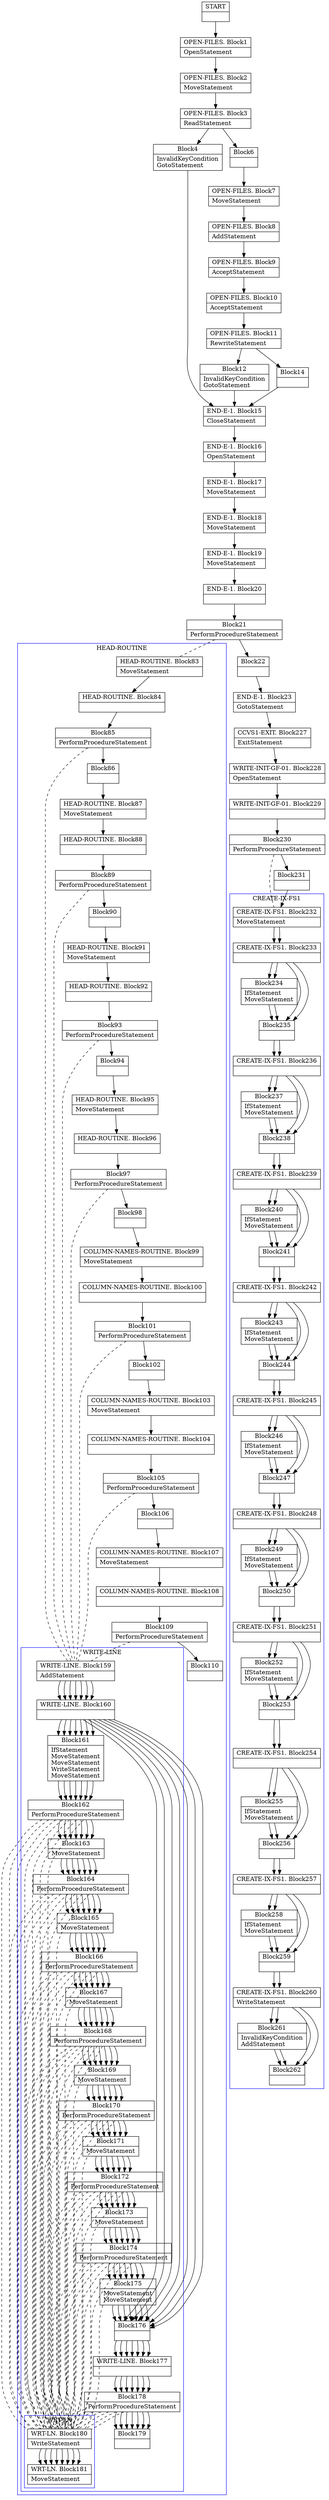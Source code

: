 digraph Cfg {
compound=true;
node [
shape = "record"
]

edge [
arrowtail = "empty"
]
Block0 [
label = "{START|}"
]
Block1 [
label = "{OPEN-FILES. Block1|OpenStatement\l}"
]
Block2 [
label = "{OPEN-FILES. Block2|MoveStatement\l}"
]
Block3 [
label = "{OPEN-FILES. Block3|ReadStatement\l}"
]
Block4 [
label = "{Block4|InvalidKeyCondition\lGotoStatement\l}"
]
Block15 [
label = "{END-E-1. Block15|CloseStatement\l}"
]
Block16 [
label = "{END-E-1. Block16|OpenStatement\l}"
]
Block17 [
label = "{END-E-1. Block17|MoveStatement\l}"
]
Block18 [
label = "{END-E-1. Block18|MoveStatement\l}"
]
Block19 [
label = "{END-E-1. Block19|MoveStatement\l}"
]
Block20 [
label = "{END-E-1. Block20|}"
]
Block21 [
label = "{Block21|PerformProcedureStatement\l}"
]
subgraph cluster_1{
color = blue;
label = "HEAD-ROUTINE";
Block83 [
label = "{HEAD-ROUTINE. Block83|MoveStatement\l}"
]
Block84 [
label = "{HEAD-ROUTINE. Block84|}"
]
Block85 [
label = "{Block85|PerformProcedureStatement\l}"
]
subgraph cluster_7{
color = blue;
label = "WRITE-LINE";
Block159 [
label = "{WRITE-LINE. Block159|AddStatement\l}"
]
Block160 [
label = "{WRITE-LINE. Block160|}"
]
Block161 [
label = "{Block161|IfStatement\lMoveStatement\lMoveStatement\lWriteStatement\lMoveStatement\l}"
]
Block162 [
label = "{Block162|PerformProcedureStatement\l}"
]
subgraph cluster_21{
color = blue;
label = "WRT-LN";
Block180 [
label = "{WRT-LN. Block180|WriteStatement\l}"
]
Block181 [
label = "{WRT-LN. Block181|MoveStatement\l}"
]
Block180 -> Block181

}
Block162 -> Block180 [style=dashed, arrowhead=none]

Block163 [
label = "{Block163|MoveStatement\l}"
]
Block164 [
label = "{Block164|PerformProcedureStatement\l}"
]
subgraph cluster_22{
color = blue;
label = "WRT-LN";
Block180 [
label = "{WRT-LN. Block180|WriteStatement\l}"
]
Block181 [
label = "{WRT-LN. Block181|MoveStatement\l}"
]
Block180 -> Block181

}
Block164 -> Block180 [style=dashed, arrowhead=none]

Block165 [
label = "{Block165|MoveStatement\l}"
]
Block166 [
label = "{Block166|PerformProcedureStatement\l}"
]
subgraph cluster_23{
color = blue;
label = "WRT-LN";
Block180 [
label = "{WRT-LN. Block180|WriteStatement\l}"
]
Block181 [
label = "{WRT-LN. Block181|MoveStatement\l}"
]
Block180 -> Block181

}
Block166 -> Block180 [style=dashed, arrowhead=none]

Block167 [
label = "{Block167|MoveStatement\l}"
]
Block168 [
label = "{Block168|PerformProcedureStatement\l}"
]
subgraph cluster_24{
color = blue;
label = "WRT-LN";
Block180 [
label = "{WRT-LN. Block180|WriteStatement\l}"
]
Block181 [
label = "{WRT-LN. Block181|MoveStatement\l}"
]
Block180 -> Block181

}
Block168 -> Block180 [style=dashed, arrowhead=none]

Block169 [
label = "{Block169|MoveStatement\l}"
]
Block170 [
label = "{Block170|PerformProcedureStatement\l}"
]
subgraph cluster_25{
color = blue;
label = "WRT-LN";
Block180 [
label = "{WRT-LN. Block180|WriteStatement\l}"
]
Block181 [
label = "{WRT-LN. Block181|MoveStatement\l}"
]
Block180 -> Block181

}
Block170 -> Block180 [style=dashed, arrowhead=none]

Block171 [
label = "{Block171|MoveStatement\l}"
]
Block172 [
label = "{Block172|PerformProcedureStatement\l}"
]
subgraph cluster_26{
color = blue;
label = "WRT-LN";
Block180 [
label = "{WRT-LN. Block180|WriteStatement\l}"
]
Block181 [
label = "{WRT-LN. Block181|MoveStatement\l}"
]
Block180 -> Block181

}
Block172 -> Block180 [style=dashed, arrowhead=none]

Block173 [
label = "{Block173|MoveStatement\l}"
]
Block174 [
label = "{Block174|PerformProcedureStatement\l}"
]
subgraph cluster_27{
color = blue;
label = "WRT-LN";
Block180 [
label = "{WRT-LN. Block180|WriteStatement\l}"
]
Block181 [
label = "{WRT-LN. Block181|MoveStatement\l}"
]
Block180 -> Block181

}
Block174 -> Block180 [style=dashed, arrowhead=none]

Block175 [
label = "{Block175|MoveStatement\lMoveStatement\l}"
]
Block176 [
label = "{Block176|}"
]
Block177 [
label = "{WRITE-LINE. Block177|}"
]
Block178 [
label = "{Block178|PerformProcedureStatement\l}"
]
subgraph cluster_28{
color = blue;
label = "WRT-LN";
Block180 [
label = "{WRT-LN. Block180|WriteStatement\l}"
]
Block181 [
label = "{WRT-LN. Block181|MoveStatement\l}"
]
Block180 -> Block181

}
Block178 -> Block180 [style=dashed, arrowhead=none]

Block179 [
label = "{Block179|}"
]
Block159 -> Block160
Block160 -> Block161
Block160 -> Block176
Block161 -> Block162
Block162 -> Block163
Block163 -> Block164
Block164 -> Block165
Block165 -> Block166
Block166 -> Block167
Block167 -> Block168
Block168 -> Block169
Block169 -> Block170
Block170 -> Block171
Block171 -> Block172
Block172 -> Block173
Block173 -> Block174
Block174 -> Block175
Block175 -> Block176
Block176 -> Block177
Block177 -> Block178
Block178 -> Block179

}
Block85 -> Block159 [style=dashed, arrowhead=none]

Block86 [
label = "{Block86|}"
]
Block87 [
label = "{HEAD-ROUTINE. Block87|MoveStatement\l}"
]
Block88 [
label = "{HEAD-ROUTINE. Block88|}"
]
Block89 [
label = "{Block89|PerformProcedureStatement\l}"
]
subgraph cluster_8{
color = blue;
label = "WRITE-LINE";
Block159 [
label = "{WRITE-LINE. Block159|AddStatement\l}"
]
Block160 [
label = "{WRITE-LINE. Block160|}"
]
Block161 [
label = "{Block161|IfStatement\lMoveStatement\lMoveStatement\lWriteStatement\lMoveStatement\l}"
]
Block162 [
label = "{Block162|PerformProcedureStatement\l}"
]
Block162 -> Block180 [style=dashed, arrowhead=none]

Block163 [
label = "{Block163|MoveStatement\l}"
]
Block164 [
label = "{Block164|PerformProcedureStatement\l}"
]
Block164 -> Block180 [style=dashed, arrowhead=none]

Block165 [
label = "{Block165|MoveStatement\l}"
]
Block166 [
label = "{Block166|PerformProcedureStatement\l}"
]
Block166 -> Block180 [style=dashed, arrowhead=none]

Block167 [
label = "{Block167|MoveStatement\l}"
]
Block168 [
label = "{Block168|PerformProcedureStatement\l}"
]
Block168 -> Block180 [style=dashed, arrowhead=none]

Block169 [
label = "{Block169|MoveStatement\l}"
]
Block170 [
label = "{Block170|PerformProcedureStatement\l}"
]
Block170 -> Block180 [style=dashed, arrowhead=none]

Block171 [
label = "{Block171|MoveStatement\l}"
]
Block172 [
label = "{Block172|PerformProcedureStatement\l}"
]
Block172 -> Block180 [style=dashed, arrowhead=none]

Block173 [
label = "{Block173|MoveStatement\l}"
]
Block174 [
label = "{Block174|PerformProcedureStatement\l}"
]
Block174 -> Block180 [style=dashed, arrowhead=none]

Block175 [
label = "{Block175|MoveStatement\lMoveStatement\l}"
]
Block176 [
label = "{Block176|}"
]
Block177 [
label = "{WRITE-LINE. Block177|}"
]
Block178 [
label = "{Block178|PerformProcedureStatement\l}"
]
Block178 -> Block180 [style=dashed, arrowhead=none]

Block179 [
label = "{Block179|}"
]
Block159 -> Block160
Block160 -> Block161
Block160 -> Block176
Block161 -> Block162
Block162 -> Block163
Block163 -> Block164
Block164 -> Block165
Block165 -> Block166
Block166 -> Block167
Block167 -> Block168
Block168 -> Block169
Block169 -> Block170
Block170 -> Block171
Block171 -> Block172
Block172 -> Block173
Block173 -> Block174
Block174 -> Block175
Block175 -> Block176
Block176 -> Block177
Block177 -> Block178
Block178 -> Block179

}
Block89 -> Block159 [style=dashed, arrowhead=none]

Block90 [
label = "{Block90|}"
]
Block91 [
label = "{HEAD-ROUTINE. Block91|MoveStatement\l}"
]
Block92 [
label = "{HEAD-ROUTINE. Block92|}"
]
Block93 [
label = "{Block93|PerformProcedureStatement\l}"
]
subgraph cluster_9{
color = blue;
label = "WRITE-LINE";
Block159 [
label = "{WRITE-LINE. Block159|AddStatement\l}"
]
Block160 [
label = "{WRITE-LINE. Block160|}"
]
Block161 [
label = "{Block161|IfStatement\lMoveStatement\lMoveStatement\lWriteStatement\lMoveStatement\l}"
]
Block162 [
label = "{Block162|PerformProcedureStatement\l}"
]
Block162 -> Block180 [style=dashed, arrowhead=none]

Block163 [
label = "{Block163|MoveStatement\l}"
]
Block164 [
label = "{Block164|PerformProcedureStatement\l}"
]
Block164 -> Block180 [style=dashed, arrowhead=none]

Block165 [
label = "{Block165|MoveStatement\l}"
]
Block166 [
label = "{Block166|PerformProcedureStatement\l}"
]
Block166 -> Block180 [style=dashed, arrowhead=none]

Block167 [
label = "{Block167|MoveStatement\l}"
]
Block168 [
label = "{Block168|PerformProcedureStatement\l}"
]
Block168 -> Block180 [style=dashed, arrowhead=none]

Block169 [
label = "{Block169|MoveStatement\l}"
]
Block170 [
label = "{Block170|PerformProcedureStatement\l}"
]
Block170 -> Block180 [style=dashed, arrowhead=none]

Block171 [
label = "{Block171|MoveStatement\l}"
]
Block172 [
label = "{Block172|PerformProcedureStatement\l}"
]
Block172 -> Block180 [style=dashed, arrowhead=none]

Block173 [
label = "{Block173|MoveStatement\l}"
]
Block174 [
label = "{Block174|PerformProcedureStatement\l}"
]
Block174 -> Block180 [style=dashed, arrowhead=none]

Block175 [
label = "{Block175|MoveStatement\lMoveStatement\l}"
]
Block176 [
label = "{Block176|}"
]
Block177 [
label = "{WRITE-LINE. Block177|}"
]
Block178 [
label = "{Block178|PerformProcedureStatement\l}"
]
Block178 -> Block180 [style=dashed, arrowhead=none]

Block179 [
label = "{Block179|}"
]
Block159 -> Block160
Block160 -> Block161
Block160 -> Block176
Block161 -> Block162
Block162 -> Block163
Block163 -> Block164
Block164 -> Block165
Block165 -> Block166
Block166 -> Block167
Block167 -> Block168
Block168 -> Block169
Block169 -> Block170
Block170 -> Block171
Block171 -> Block172
Block172 -> Block173
Block173 -> Block174
Block174 -> Block175
Block175 -> Block176
Block176 -> Block177
Block177 -> Block178
Block178 -> Block179

}
Block93 -> Block159 [style=dashed, arrowhead=none]

Block94 [
label = "{Block94|}"
]
Block95 [
label = "{HEAD-ROUTINE. Block95|MoveStatement\l}"
]
Block96 [
label = "{HEAD-ROUTINE. Block96|}"
]
Block97 [
label = "{Block97|PerformProcedureStatement\l}"
]
subgraph cluster_10{
color = blue;
label = "WRITE-LINE";
Block159 [
label = "{WRITE-LINE. Block159|AddStatement\l}"
]
Block160 [
label = "{WRITE-LINE. Block160|}"
]
Block161 [
label = "{Block161|IfStatement\lMoveStatement\lMoveStatement\lWriteStatement\lMoveStatement\l}"
]
Block162 [
label = "{Block162|PerformProcedureStatement\l}"
]
Block162 -> Block180 [style=dashed, arrowhead=none]

Block163 [
label = "{Block163|MoveStatement\l}"
]
Block164 [
label = "{Block164|PerformProcedureStatement\l}"
]
Block164 -> Block180 [style=dashed, arrowhead=none]

Block165 [
label = "{Block165|MoveStatement\l}"
]
Block166 [
label = "{Block166|PerformProcedureStatement\l}"
]
Block166 -> Block180 [style=dashed, arrowhead=none]

Block167 [
label = "{Block167|MoveStatement\l}"
]
Block168 [
label = "{Block168|PerformProcedureStatement\l}"
]
Block168 -> Block180 [style=dashed, arrowhead=none]

Block169 [
label = "{Block169|MoveStatement\l}"
]
Block170 [
label = "{Block170|PerformProcedureStatement\l}"
]
Block170 -> Block180 [style=dashed, arrowhead=none]

Block171 [
label = "{Block171|MoveStatement\l}"
]
Block172 [
label = "{Block172|PerformProcedureStatement\l}"
]
Block172 -> Block180 [style=dashed, arrowhead=none]

Block173 [
label = "{Block173|MoveStatement\l}"
]
Block174 [
label = "{Block174|PerformProcedureStatement\l}"
]
Block174 -> Block180 [style=dashed, arrowhead=none]

Block175 [
label = "{Block175|MoveStatement\lMoveStatement\l}"
]
Block176 [
label = "{Block176|}"
]
Block177 [
label = "{WRITE-LINE. Block177|}"
]
Block178 [
label = "{Block178|PerformProcedureStatement\l}"
]
Block178 -> Block180 [style=dashed, arrowhead=none]

Block179 [
label = "{Block179|}"
]
Block159 -> Block160
Block160 -> Block161
Block160 -> Block176
Block161 -> Block162
Block162 -> Block163
Block163 -> Block164
Block164 -> Block165
Block165 -> Block166
Block166 -> Block167
Block167 -> Block168
Block168 -> Block169
Block169 -> Block170
Block170 -> Block171
Block171 -> Block172
Block172 -> Block173
Block173 -> Block174
Block174 -> Block175
Block175 -> Block176
Block176 -> Block177
Block177 -> Block178
Block178 -> Block179

}
Block97 -> Block159 [style=dashed, arrowhead=none]

Block98 [
label = "{Block98|}"
]
Block99 [
label = "{COLUMN-NAMES-ROUTINE. Block99|MoveStatement\l}"
]
Block100 [
label = "{COLUMN-NAMES-ROUTINE. Block100|}"
]
Block101 [
label = "{Block101|PerformProcedureStatement\l}"
]
subgraph cluster_11{
color = blue;
label = "WRITE-LINE";
Block159 [
label = "{WRITE-LINE. Block159|AddStatement\l}"
]
Block160 [
label = "{WRITE-LINE. Block160|}"
]
Block161 [
label = "{Block161|IfStatement\lMoveStatement\lMoveStatement\lWriteStatement\lMoveStatement\l}"
]
Block162 [
label = "{Block162|PerformProcedureStatement\l}"
]
Block162 -> Block180 [style=dashed, arrowhead=none]

Block163 [
label = "{Block163|MoveStatement\l}"
]
Block164 [
label = "{Block164|PerformProcedureStatement\l}"
]
Block164 -> Block180 [style=dashed, arrowhead=none]

Block165 [
label = "{Block165|MoveStatement\l}"
]
Block166 [
label = "{Block166|PerformProcedureStatement\l}"
]
Block166 -> Block180 [style=dashed, arrowhead=none]

Block167 [
label = "{Block167|MoveStatement\l}"
]
Block168 [
label = "{Block168|PerformProcedureStatement\l}"
]
Block168 -> Block180 [style=dashed, arrowhead=none]

Block169 [
label = "{Block169|MoveStatement\l}"
]
Block170 [
label = "{Block170|PerformProcedureStatement\l}"
]
Block170 -> Block180 [style=dashed, arrowhead=none]

Block171 [
label = "{Block171|MoveStatement\l}"
]
Block172 [
label = "{Block172|PerformProcedureStatement\l}"
]
Block172 -> Block180 [style=dashed, arrowhead=none]

Block173 [
label = "{Block173|MoveStatement\l}"
]
Block174 [
label = "{Block174|PerformProcedureStatement\l}"
]
Block174 -> Block180 [style=dashed, arrowhead=none]

Block175 [
label = "{Block175|MoveStatement\lMoveStatement\l}"
]
Block176 [
label = "{Block176|}"
]
Block177 [
label = "{WRITE-LINE. Block177|}"
]
Block178 [
label = "{Block178|PerformProcedureStatement\l}"
]
Block178 -> Block180 [style=dashed, arrowhead=none]

Block179 [
label = "{Block179|}"
]
Block159 -> Block160
Block160 -> Block161
Block160 -> Block176
Block161 -> Block162
Block162 -> Block163
Block163 -> Block164
Block164 -> Block165
Block165 -> Block166
Block166 -> Block167
Block167 -> Block168
Block168 -> Block169
Block169 -> Block170
Block170 -> Block171
Block171 -> Block172
Block172 -> Block173
Block173 -> Block174
Block174 -> Block175
Block175 -> Block176
Block176 -> Block177
Block177 -> Block178
Block178 -> Block179

}
Block101 -> Block159 [style=dashed, arrowhead=none]

Block102 [
label = "{Block102|}"
]
Block103 [
label = "{COLUMN-NAMES-ROUTINE. Block103|MoveStatement\l}"
]
Block104 [
label = "{COLUMN-NAMES-ROUTINE. Block104|}"
]
Block105 [
label = "{Block105|PerformProcedureStatement\l}"
]
subgraph cluster_12{
color = blue;
label = "WRITE-LINE";
Block159 [
label = "{WRITE-LINE. Block159|AddStatement\l}"
]
Block160 [
label = "{WRITE-LINE. Block160|}"
]
Block161 [
label = "{Block161|IfStatement\lMoveStatement\lMoveStatement\lWriteStatement\lMoveStatement\l}"
]
Block162 [
label = "{Block162|PerformProcedureStatement\l}"
]
Block162 -> Block180 [style=dashed, arrowhead=none]

Block163 [
label = "{Block163|MoveStatement\l}"
]
Block164 [
label = "{Block164|PerformProcedureStatement\l}"
]
Block164 -> Block180 [style=dashed, arrowhead=none]

Block165 [
label = "{Block165|MoveStatement\l}"
]
Block166 [
label = "{Block166|PerformProcedureStatement\l}"
]
Block166 -> Block180 [style=dashed, arrowhead=none]

Block167 [
label = "{Block167|MoveStatement\l}"
]
Block168 [
label = "{Block168|PerformProcedureStatement\l}"
]
Block168 -> Block180 [style=dashed, arrowhead=none]

Block169 [
label = "{Block169|MoveStatement\l}"
]
Block170 [
label = "{Block170|PerformProcedureStatement\l}"
]
Block170 -> Block180 [style=dashed, arrowhead=none]

Block171 [
label = "{Block171|MoveStatement\l}"
]
Block172 [
label = "{Block172|PerformProcedureStatement\l}"
]
Block172 -> Block180 [style=dashed, arrowhead=none]

Block173 [
label = "{Block173|MoveStatement\l}"
]
Block174 [
label = "{Block174|PerformProcedureStatement\l}"
]
Block174 -> Block180 [style=dashed, arrowhead=none]

Block175 [
label = "{Block175|MoveStatement\lMoveStatement\l}"
]
Block176 [
label = "{Block176|}"
]
Block177 [
label = "{WRITE-LINE. Block177|}"
]
Block178 [
label = "{Block178|PerformProcedureStatement\l}"
]
Block178 -> Block180 [style=dashed, arrowhead=none]

Block179 [
label = "{Block179|}"
]
Block159 -> Block160
Block160 -> Block161
Block160 -> Block176
Block161 -> Block162
Block162 -> Block163
Block163 -> Block164
Block164 -> Block165
Block165 -> Block166
Block166 -> Block167
Block167 -> Block168
Block168 -> Block169
Block169 -> Block170
Block170 -> Block171
Block171 -> Block172
Block172 -> Block173
Block173 -> Block174
Block174 -> Block175
Block175 -> Block176
Block176 -> Block177
Block177 -> Block178
Block178 -> Block179

}
Block105 -> Block159 [style=dashed, arrowhead=none]

Block106 [
label = "{Block106|}"
]
Block107 [
label = "{COLUMN-NAMES-ROUTINE. Block107|MoveStatement\l}"
]
Block108 [
label = "{COLUMN-NAMES-ROUTINE. Block108|}"
]
Block109 [
label = "{Block109|PerformProcedureStatement\l}"
]
subgraph cluster_13{
color = blue;
label = "WRITE-LINE";
Block159 [
label = "{WRITE-LINE. Block159|AddStatement\l}"
]
Block160 [
label = "{WRITE-LINE. Block160|}"
]
Block161 [
label = "{Block161|IfStatement\lMoveStatement\lMoveStatement\lWriteStatement\lMoveStatement\l}"
]
Block162 [
label = "{Block162|PerformProcedureStatement\l}"
]
Block162 -> Block180 [style=dashed, arrowhead=none]

Block163 [
label = "{Block163|MoveStatement\l}"
]
Block164 [
label = "{Block164|PerformProcedureStatement\l}"
]
Block164 -> Block180 [style=dashed, arrowhead=none]

Block165 [
label = "{Block165|MoveStatement\l}"
]
Block166 [
label = "{Block166|PerformProcedureStatement\l}"
]
Block166 -> Block180 [style=dashed, arrowhead=none]

Block167 [
label = "{Block167|MoveStatement\l}"
]
Block168 [
label = "{Block168|PerformProcedureStatement\l}"
]
Block168 -> Block180 [style=dashed, arrowhead=none]

Block169 [
label = "{Block169|MoveStatement\l}"
]
Block170 [
label = "{Block170|PerformProcedureStatement\l}"
]
Block170 -> Block180 [style=dashed, arrowhead=none]

Block171 [
label = "{Block171|MoveStatement\l}"
]
Block172 [
label = "{Block172|PerformProcedureStatement\l}"
]
Block172 -> Block180 [style=dashed, arrowhead=none]

Block173 [
label = "{Block173|MoveStatement\l}"
]
Block174 [
label = "{Block174|PerformProcedureStatement\l}"
]
Block174 -> Block180 [style=dashed, arrowhead=none]

Block175 [
label = "{Block175|MoveStatement\lMoveStatement\l}"
]
Block176 [
label = "{Block176|}"
]
Block177 [
label = "{WRITE-LINE. Block177|}"
]
Block178 [
label = "{Block178|PerformProcedureStatement\l}"
]
Block178 -> Block180 [style=dashed, arrowhead=none]

Block179 [
label = "{Block179|}"
]
Block159 -> Block160
Block160 -> Block161
Block160 -> Block176
Block161 -> Block162
Block162 -> Block163
Block163 -> Block164
Block164 -> Block165
Block165 -> Block166
Block166 -> Block167
Block167 -> Block168
Block168 -> Block169
Block169 -> Block170
Block170 -> Block171
Block171 -> Block172
Block172 -> Block173
Block173 -> Block174
Block174 -> Block175
Block175 -> Block176
Block176 -> Block177
Block177 -> Block178
Block178 -> Block179

}
Block109 -> Block159 [style=dashed, arrowhead=none]

Block110 [
label = "{Block110|}"
]
Block83 -> Block84
Block84 -> Block85
Block85 -> Block86
Block86 -> Block87
Block87 -> Block88
Block88 -> Block89
Block89 -> Block90
Block90 -> Block91
Block91 -> Block92
Block92 -> Block93
Block93 -> Block94
Block94 -> Block95
Block95 -> Block96
Block96 -> Block97
Block97 -> Block98
Block98 -> Block99
Block99 -> Block100
Block100 -> Block101
Block101 -> Block102
Block102 -> Block103
Block103 -> Block104
Block104 -> Block105
Block105 -> Block106
Block106 -> Block107
Block107 -> Block108
Block108 -> Block109
Block109 -> Block110

}
Block21 -> Block83 [style=dashed, arrowhead=none]

Block22 [
label = "{Block22|}"
]
Block23 [
label = "{END-E-1. Block23|GotoStatement\l}"
]
Block227 [
label = "{CCVS1-EXIT. Block227|ExitStatement\l}"
]
Block228 [
label = "{WRITE-INIT-GF-01. Block228|OpenStatement\l}"
]
Block229 [
label = "{WRITE-INIT-GF-01. Block229|}"
]
Block230 [
label = "{Block230|PerformProcedureStatement\l}"
]
subgraph cluster_34{
color = blue;
label = "CREATE-IX-FS1";
Block232 [
label = "{CREATE-IX-FS1. Block232|MoveStatement\l}"
]
Block233 [
label = "{CREATE-IX-FS1. Block233|}"
]
Block234 [
label = "{Block234|IfStatement\lMoveStatement\l}"
]
Block235 [
label = "{Block235|}"
]
Block236 [
label = "{CREATE-IX-FS1. Block236|}"
]
Block237 [
label = "{Block237|IfStatement\lMoveStatement\l}"
]
Block238 [
label = "{Block238|}"
]
Block239 [
label = "{CREATE-IX-FS1. Block239|}"
]
Block240 [
label = "{Block240|IfStatement\lMoveStatement\l}"
]
Block241 [
label = "{Block241|}"
]
Block242 [
label = "{CREATE-IX-FS1. Block242|}"
]
Block243 [
label = "{Block243|IfStatement\lMoveStatement\l}"
]
Block244 [
label = "{Block244|}"
]
Block245 [
label = "{CREATE-IX-FS1. Block245|}"
]
Block246 [
label = "{Block246|IfStatement\lMoveStatement\l}"
]
Block247 [
label = "{Block247|}"
]
Block248 [
label = "{CREATE-IX-FS1. Block248|}"
]
Block249 [
label = "{Block249|IfStatement\lMoveStatement\l}"
]
Block250 [
label = "{Block250|}"
]
Block251 [
label = "{CREATE-IX-FS1. Block251|}"
]
Block252 [
label = "{Block252|IfStatement\lMoveStatement\l}"
]
Block253 [
label = "{Block253|}"
]
Block254 [
label = "{CREATE-IX-FS1. Block254|}"
]
Block255 [
label = "{Block255|IfStatement\lMoveStatement\l}"
]
Block256 [
label = "{Block256|}"
]
Block257 [
label = "{CREATE-IX-FS1. Block257|}"
]
Block258 [
label = "{Block258|IfStatement\lMoveStatement\l}"
]
Block259 [
label = "{Block259|}"
]
Block260 [
label = "{CREATE-IX-FS1. Block260|WriteStatement\l}"
]
Block261 [
label = "{Block261|InvalidKeyCondition\lAddStatement\l}"
]
Block262 [
label = "{Block262|}"
]
Block232 -> Block233
Block233 -> Block234
Block233 -> Block235
Block234 -> Block235
Block235 -> Block236
Block236 -> Block237
Block236 -> Block238
Block237 -> Block238
Block238 -> Block239
Block239 -> Block240
Block239 -> Block241
Block240 -> Block241
Block241 -> Block242
Block242 -> Block243
Block242 -> Block244
Block243 -> Block244
Block244 -> Block245
Block245 -> Block246
Block245 -> Block247
Block246 -> Block247
Block247 -> Block248
Block248 -> Block249
Block248 -> Block250
Block249 -> Block250
Block250 -> Block251
Block251 -> Block252
Block251 -> Block253
Block252 -> Block253
Block253 -> Block254
Block254 -> Block255
Block254 -> Block256
Block255 -> Block256
Block256 -> Block257
Block257 -> Block258
Block257 -> Block259
Block258 -> Block259
Block259 -> Block260
Block260 -> Block261
Block260 -> Block262
Block261 -> Block262

}
Block230 -> Block232 [style=dashed, arrowhead=none]

Block231 [
label = "{Block231|}"
]
Block232 [
label = "{CREATE-IX-FS1. Block232|MoveStatement\l}"
]
Block233 [
label = "{CREATE-IX-FS1. Block233|}"
]
Block234 [
label = "{Block234|IfStatement\lMoveStatement\l}"
]
Block235 [
label = "{Block235|}"
]
Block236 [
label = "{CREATE-IX-FS1. Block236|}"
]
Block237 [
label = "{Block237|IfStatement\lMoveStatement\l}"
]
Block238 [
label = "{Block238|}"
]
Block239 [
label = "{CREATE-IX-FS1. Block239|}"
]
Block240 [
label = "{Block240|IfStatement\lMoveStatement\l}"
]
Block241 [
label = "{Block241|}"
]
Block242 [
label = "{CREATE-IX-FS1. Block242|}"
]
Block243 [
label = "{Block243|IfStatement\lMoveStatement\l}"
]
Block244 [
label = "{Block244|}"
]
Block245 [
label = "{CREATE-IX-FS1. Block245|}"
]
Block246 [
label = "{Block246|IfStatement\lMoveStatement\l}"
]
Block247 [
label = "{Block247|}"
]
Block248 [
label = "{CREATE-IX-FS1. Block248|}"
]
Block249 [
label = "{Block249|IfStatement\lMoveStatement\l}"
]
Block250 [
label = "{Block250|}"
]
Block251 [
label = "{CREATE-IX-FS1. Block251|}"
]
Block252 [
label = "{Block252|IfStatement\lMoveStatement\l}"
]
Block253 [
label = "{Block253|}"
]
Block254 [
label = "{CREATE-IX-FS1. Block254|}"
]
Block255 [
label = "{Block255|IfStatement\lMoveStatement\l}"
]
Block256 [
label = "{Block256|}"
]
Block257 [
label = "{CREATE-IX-FS1. Block257|}"
]
Block258 [
label = "{Block258|IfStatement\lMoveStatement\l}"
]
Block259 [
label = "{Block259|}"
]
Block260 [
label = "{CREATE-IX-FS1. Block260|WriteStatement\l}"
]
Block261 [
label = "{Block261|InvalidKeyCondition\lAddStatement\l}"
]
Block262 [
label = "{Block262|}"
]
Block6 [
label = "{Block6|}"
]
Block7 [
label = "{OPEN-FILES. Block7|MoveStatement\l}"
]
Block8 [
label = "{OPEN-FILES. Block8|AddStatement\l}"
]
Block9 [
label = "{OPEN-FILES. Block9|AcceptStatement\l}"
]
Block10 [
label = "{OPEN-FILES. Block10|AcceptStatement\l}"
]
Block11 [
label = "{OPEN-FILES. Block11|RewriteStatement\l}"
]
Block12 [
label = "{Block12|InvalidKeyCondition\lGotoStatement\l}"
]
Block14 [
label = "{Block14|}"
]
Block0 -> Block1
Block1 -> Block2
Block2 -> Block3
Block3 -> Block4
Block3 -> Block6
Block4 -> Block15
Block15 -> Block16
Block16 -> Block17
Block17 -> Block18
Block18 -> Block19
Block19 -> Block20
Block20 -> Block21
Block21 -> Block22
Block22 -> Block23
Block23 -> Block227
Block227 -> Block228
Block228 -> Block229
Block229 -> Block230
Block230 -> Block231
Block231 -> Block232
Block232 -> Block233
Block233 -> Block234
Block233 -> Block235
Block234 -> Block235
Block235 -> Block236
Block236 -> Block237
Block236 -> Block238
Block237 -> Block238
Block238 -> Block239
Block239 -> Block240
Block239 -> Block241
Block240 -> Block241
Block241 -> Block242
Block242 -> Block243
Block242 -> Block244
Block243 -> Block244
Block244 -> Block245
Block245 -> Block246
Block245 -> Block247
Block246 -> Block247
Block247 -> Block248
Block248 -> Block249
Block248 -> Block250
Block249 -> Block250
Block250 -> Block251
Block251 -> Block252
Block251 -> Block253
Block252 -> Block253
Block253 -> Block254
Block254 -> Block255
Block254 -> Block256
Block255 -> Block256
Block256 -> Block257
Block257 -> Block258
Block257 -> Block259
Block258 -> Block259
Block259 -> Block260
Block260 -> Block261
Block260 -> Block262
Block261 -> Block262
Block6 -> Block7
Block7 -> Block8
Block8 -> Block9
Block9 -> Block10
Block10 -> Block11
Block11 -> Block12
Block11 -> Block14
Block12 -> Block15
Block14 -> Block15

}
